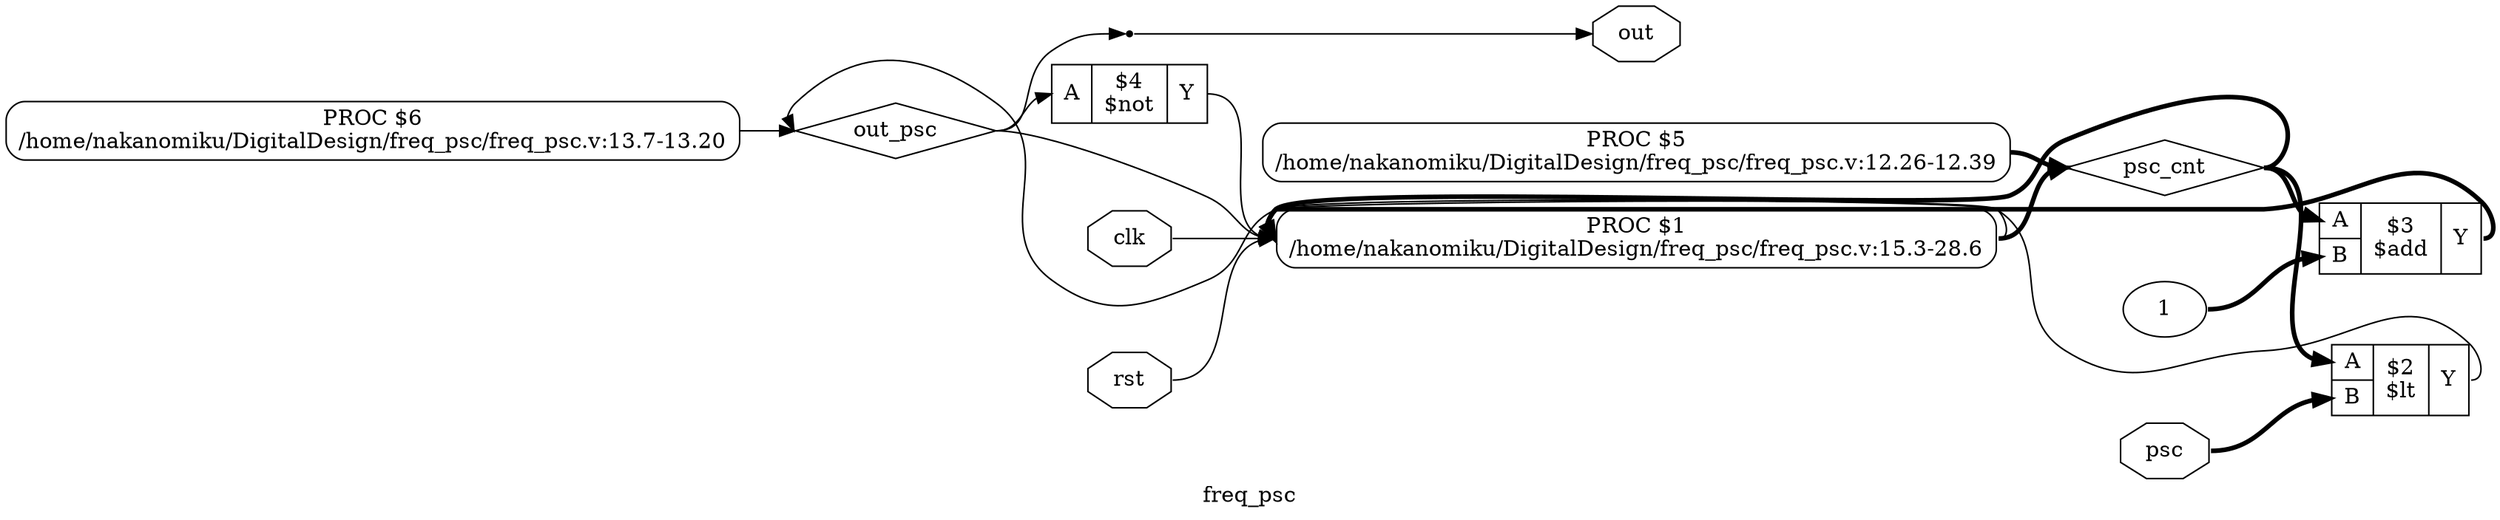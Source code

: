 digraph "freq_psc" {
label="freq_psc";
rankdir="LR";
remincross=true;
n8 [ shape=diamond, label="out_psc", color="black", fontcolor="black"];
n9 [ shape=diamond, label="psc_cnt", color="black", fontcolor="black"];
n10 [ shape=octagon, label="psc", color="black", fontcolor="black"];
n11 [ shape=octagon, label="out", color="black", fontcolor="black"];
n12 [ shape=octagon, label="rst", color="black", fontcolor="black"];
n13 [ shape=octagon, label="clk", color="black", fontcolor="black"];
c16 [ shape=record, label="{{<p14> A}|$4\n$not|{<p15> Y}}",  ];
v0 [ label="1" ];
c18 [ shape=record, label="{{<p14> A|<p17> B}|$3\n$add|{<p15> Y}}",  ];
c19 [ shape=record, label="{{<p14> A|<p17> B}|$2\n$lt|{<p15> Y}}",  ];
p1 [shape=box, style=rounded, label="PROC $6\n/home/nakanomiku/DigitalDesign/freq_psc/freq_psc.v:13.7-13.20", ];
p2 [shape=box, style=rounded, label="PROC $5\n/home/nakanomiku/DigitalDesign/freq_psc/freq_psc.v:12.26-12.39", ];
p3 [shape=box, style=rounded, label="PROC $1\n/home/nakanomiku/DigitalDesign/freq_psc/freq_psc.v:15.3-28.6", ];
x4 [shape=point, ];
n10:e -> c19:p17:w [color="black", fontcolor="black", style="setlinewidth(3)", label=""];
x4:e -> n11:w [color="black", fontcolor="black", label=""];
n12:e -> p3:w [color="black", fontcolor="black", label=""];
n13:e -> p3:w [color="black", fontcolor="black", label=""];
c16:p15:e -> p3:w [color="black", fontcolor="black", label=""];
c18:p15:e -> p3:w [color="black", fontcolor="black", style="setlinewidth(3)", label=""];
c19:p15:e -> p3:w [color="black", fontcolor="black", label=""];
p1:e -> n8:w [color="black", fontcolor="black", label=""];
p3:e -> n8:w [color="black", fontcolor="black", label=""];
n8:e -> c16:p14:w [color="black", fontcolor="black", label=""];
n8:e -> p3:w [color="black", fontcolor="black", label=""];
n8:e -> x4:w [color="black", fontcolor="black", label=""];
p2:e -> n9:w [color="black", fontcolor="black", style="setlinewidth(3)", label=""];
p3:e -> n9:w [color="black", fontcolor="black", style="setlinewidth(3)", label=""];
n9:e -> c18:p14:w [color="black", fontcolor="black", style="setlinewidth(3)", label=""];
n9:e -> c19:p14:w [color="black", fontcolor="black", style="setlinewidth(3)", label=""];
n9:e -> p3:w [color="black", fontcolor="black", style="setlinewidth(3)", label=""];
v0:e -> c18:p17:w [color="black", fontcolor="black", style="setlinewidth(3)", label=""];
}
